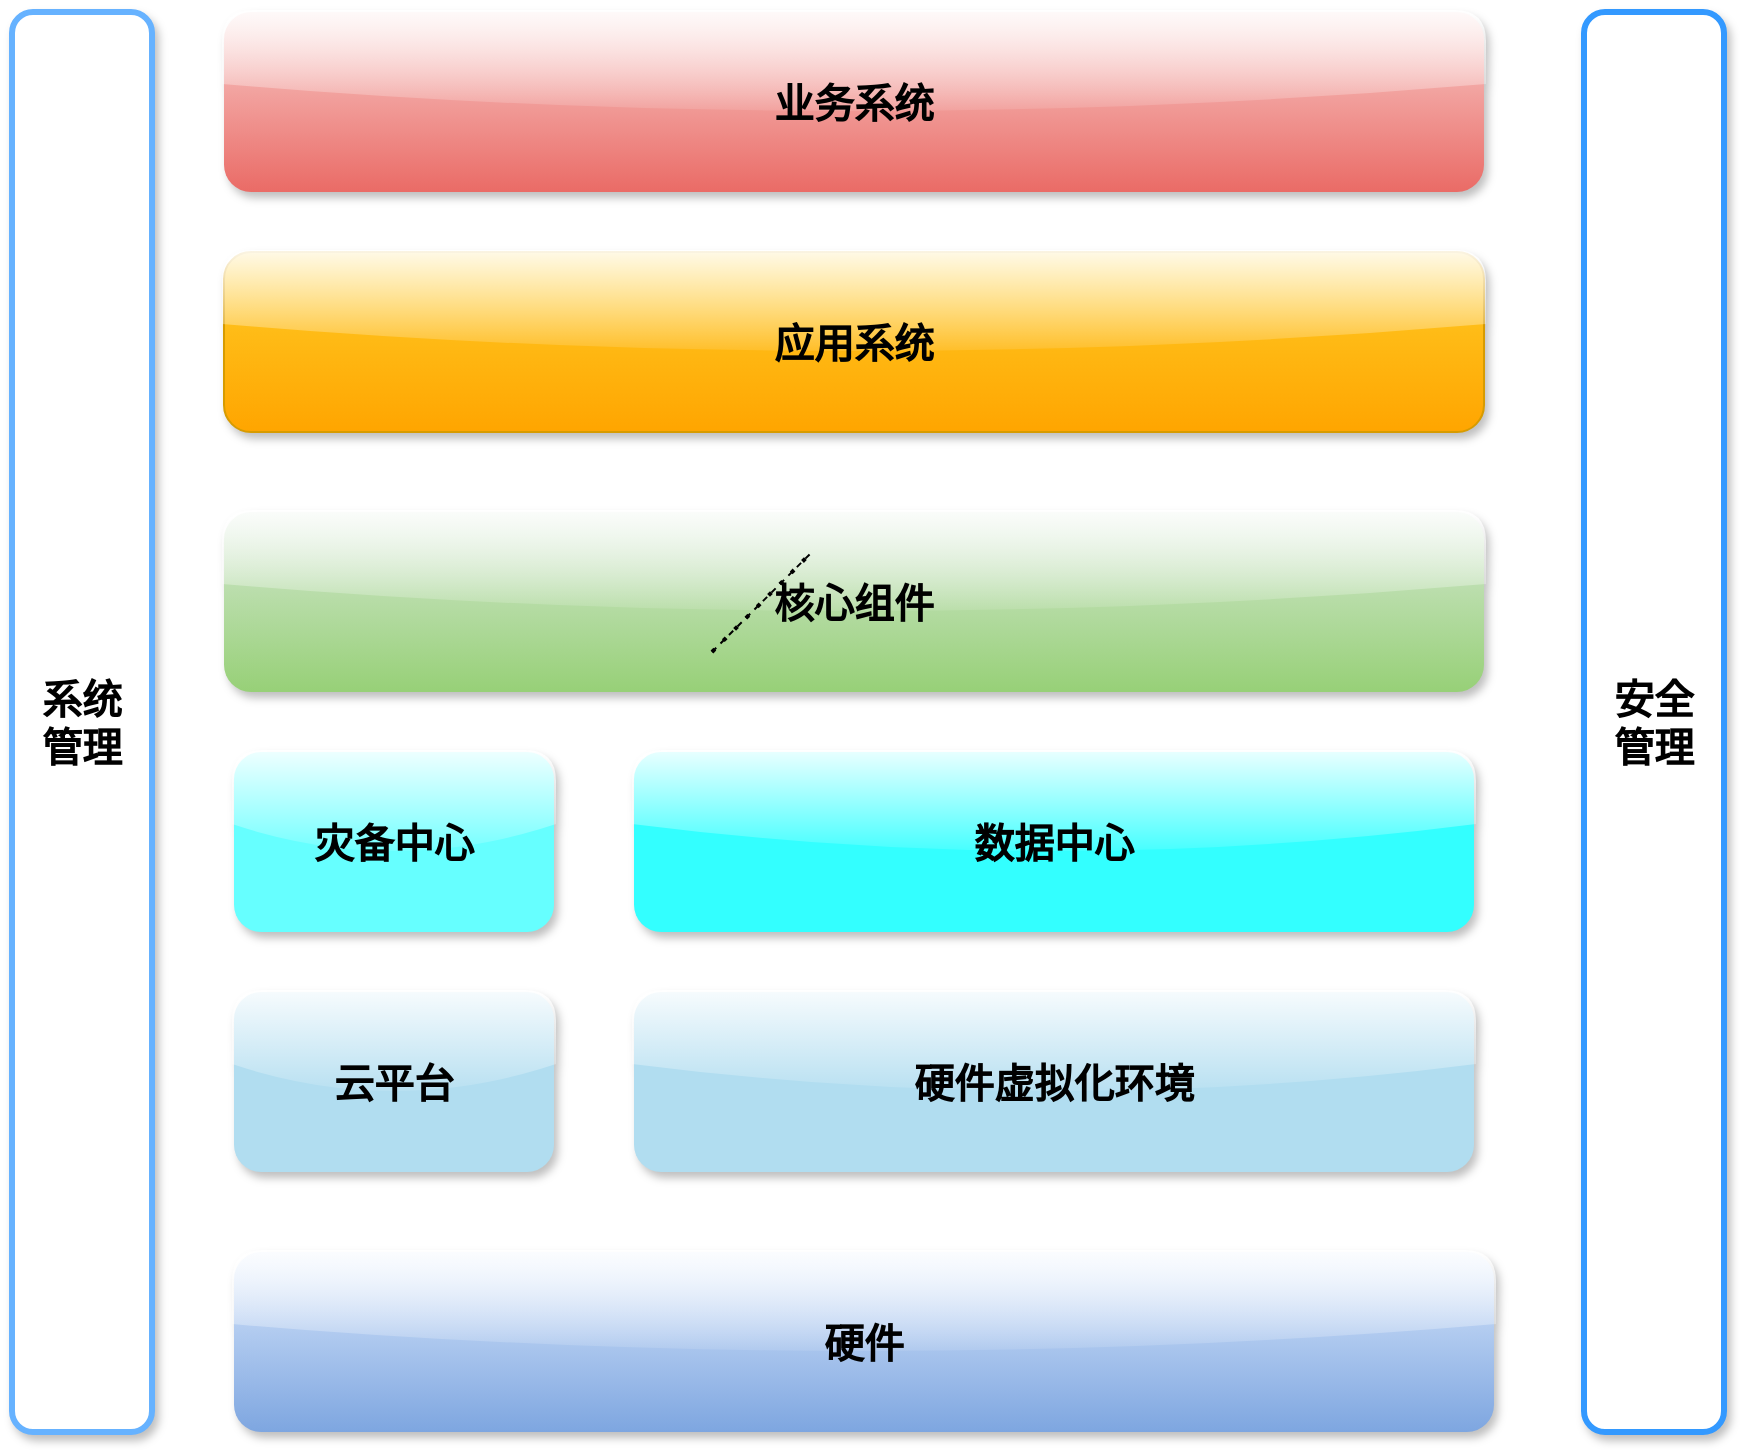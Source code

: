 <mxfile version="14.2.4" type="github">
  <diagram id="Ht1M8jgEwFfnCIfOTk4-" name="Page-1">
    <mxGraphModel dx="997" dy="835" grid="1" gridSize="10" guides="1" tooltips="1" connect="1" arrows="1" fold="1" page="1" pageScale="1" pageWidth="1169" pageHeight="827" math="0" shadow="0">
      <root>
        <mxCell id="0" />
        <mxCell id="1" parent="0" />
        <mxCell id="lQgXDZfwhlYCzSRcnn0m-1" value="&lt;b&gt;&lt;font style=&quot;font-size: 20px&quot;&gt;应用系统&lt;/font&gt;&lt;/b&gt;" style="rounded=1;whiteSpace=wrap;html=1;fillColor=#ffcd28;shadow=1;sketch=0;glass=1;strokeColor=#d79b00;gradientColor=#ffa500;" vertex="1" parent="1">
          <mxGeometry x="306" y="170" width="630" height="90" as="geometry" />
        </mxCell>
        <mxCell id="lQgXDZfwhlYCzSRcnn0m-4" value="&lt;b&gt;&lt;font style=&quot;font-size: 20px&quot;&gt;核心组件&lt;/font&gt;&lt;/b&gt;" style="rounded=1;whiteSpace=wrap;html=1;fillColor=#d5e8d4;shadow=1;sketch=0;glass=1;gradientColor=#97d077;strokeColor=none;" vertex="1" parent="1">
          <mxGeometry x="306" y="300" width="630" height="90" as="geometry" />
        </mxCell>
        <mxCell id="lQgXDZfwhlYCzSRcnn0m-5" value="&lt;span style=&quot;font-size: 20px&quot;&gt;&lt;b&gt;灾备中心&lt;/b&gt;&lt;/span&gt;" style="rounded=1;whiteSpace=wrap;html=1;shadow=1;sketch=0;glass=1;fillColor=#66FFFF;strokeColor=none;" vertex="1" parent="1">
          <mxGeometry x="311" y="420" width="160" height="90" as="geometry" />
        </mxCell>
        <mxCell id="lQgXDZfwhlYCzSRcnn0m-6" value="&lt;span style=&quot;font-size: 20px&quot;&gt;&lt;b&gt;硬件&lt;/b&gt;&lt;/span&gt;" style="rounded=1;whiteSpace=wrap;html=1;fillColor=#dae8fc;shadow=1;sketch=0;glass=1;gradientColor=#7ea6e0;strokeColor=none;" vertex="1" parent="1">
          <mxGeometry x="311" y="670" width="630" height="90" as="geometry" />
        </mxCell>
        <mxCell id="lQgXDZfwhlYCzSRcnn0m-7" value="&lt;b&gt;&lt;font style=&quot;font-size: 20px&quot;&gt;业务系统&lt;/font&gt;&lt;/b&gt;" style="rounded=1;whiteSpace=wrap;html=1;fillColor=#f8cecc;shadow=1;sketch=0;glass=1;gradientColor=#ea6b66;strokeColor=none;" vertex="1" parent="1">
          <mxGeometry x="306" y="50" width="630" height="90" as="geometry" />
        </mxCell>
        <mxCell id="lQgXDZfwhlYCzSRcnn0m-8" value="&lt;b&gt;&lt;font style=&quot;font-size: 20px&quot;&gt;数据中心&lt;/font&gt;&lt;/b&gt;" style="rounded=1;whiteSpace=wrap;html=1;shadow=1;sketch=0;glass=1;fillColor=#33FFFF;strokeColor=none;" vertex="1" parent="1">
          <mxGeometry x="511" y="420" width="420" height="90" as="geometry" />
        </mxCell>
        <mxCell id="lQgXDZfwhlYCzSRcnn0m-9" value="&lt;b&gt;&lt;font style=&quot;font-size: 20px&quot;&gt;云平台&lt;/font&gt;&lt;/b&gt;" style="rounded=1;whiteSpace=wrap;html=1;shadow=1;sketch=0;glass=1;fillColor=#b1ddf0;strokeColor=none;" vertex="1" parent="1">
          <mxGeometry x="311" y="540" width="160" height="90" as="geometry" />
        </mxCell>
        <mxCell id="lQgXDZfwhlYCzSRcnn0m-10" value="&lt;b&gt;&lt;font style=&quot;font-size: 20px&quot;&gt;硬件虚拟化环境&lt;/font&gt;&lt;/b&gt;" style="rounded=1;whiteSpace=wrap;html=1;fillColor=#b1ddf0;shadow=1;sketch=0;glass=1;strokeColor=none;" vertex="1" parent="1">
          <mxGeometry x="511" y="540" width="420" height="90" as="geometry" />
        </mxCell>
        <mxCell id="lQgXDZfwhlYCzSRcnn0m-12" value="&lt;div&gt;&lt;b&gt;&lt;font style=&quot;font-size: 20px&quot;&gt;系统&lt;/font&gt;&lt;/b&gt;&lt;/div&gt;&lt;div&gt;&lt;b&gt;&lt;font style=&quot;font-size: 20px&quot;&gt;管理&lt;/font&gt;&lt;/b&gt;&lt;/div&gt;" style="rounded=1;whiteSpace=wrap;html=1;shadow=1;glass=0;sketch=0;fillColor=#FFFFFF;align=center;strokeWidth=3;strokeColor=#66B2FF;" vertex="1" parent="1">
          <mxGeometry x="200" y="50" width="70" height="710" as="geometry" />
        </mxCell>
        <mxCell id="lQgXDZfwhlYCzSRcnn0m-16" value="&lt;div&gt;&lt;span style=&quot;font-size: 20px&quot;&gt;&lt;b&gt;安全&lt;/b&gt;&lt;/span&gt;&lt;/div&gt;&lt;div&gt;&lt;b&gt;&lt;font style=&quot;font-size: 20px&quot;&gt;管理&lt;/font&gt;&lt;/b&gt;&lt;/div&gt;" style="rounded=1;whiteSpace=wrap;html=1;shadow=1;glass=0;sketch=0;fillColor=#FFFFFF;align=center;strokeWidth=3;strokeColor=#3399FF;" vertex="1" parent="1">
          <mxGeometry x="986" y="50" width="70" height="710" as="geometry" />
        </mxCell>
        <mxCell id="lQgXDZfwhlYCzSRcnn0m-17" value="" style="endArrow=none;dashed=1;html=1;dashPattern=1 3;strokeWidth=2;fontColor=#FF6026;" edge="1" parent="1">
          <mxGeometry width="50" height="50" relative="1" as="geometry">
            <mxPoint x="550" y="370" as="sourcePoint" />
            <mxPoint x="600" y="320" as="targetPoint" />
          </mxGeometry>
        </mxCell>
        <mxCell id="lQgXDZfwhlYCzSRcnn0m-18" value="" style="endArrow=none;dashed=1;html=1;fontColor=#FF6026;" edge="1" parent="1">
          <mxGeometry width="50" height="50" relative="1" as="geometry">
            <mxPoint x="550" y="370" as="sourcePoint" />
            <mxPoint x="600" y="320" as="targetPoint" />
          </mxGeometry>
        </mxCell>
      </root>
    </mxGraphModel>
  </diagram>
</mxfile>
